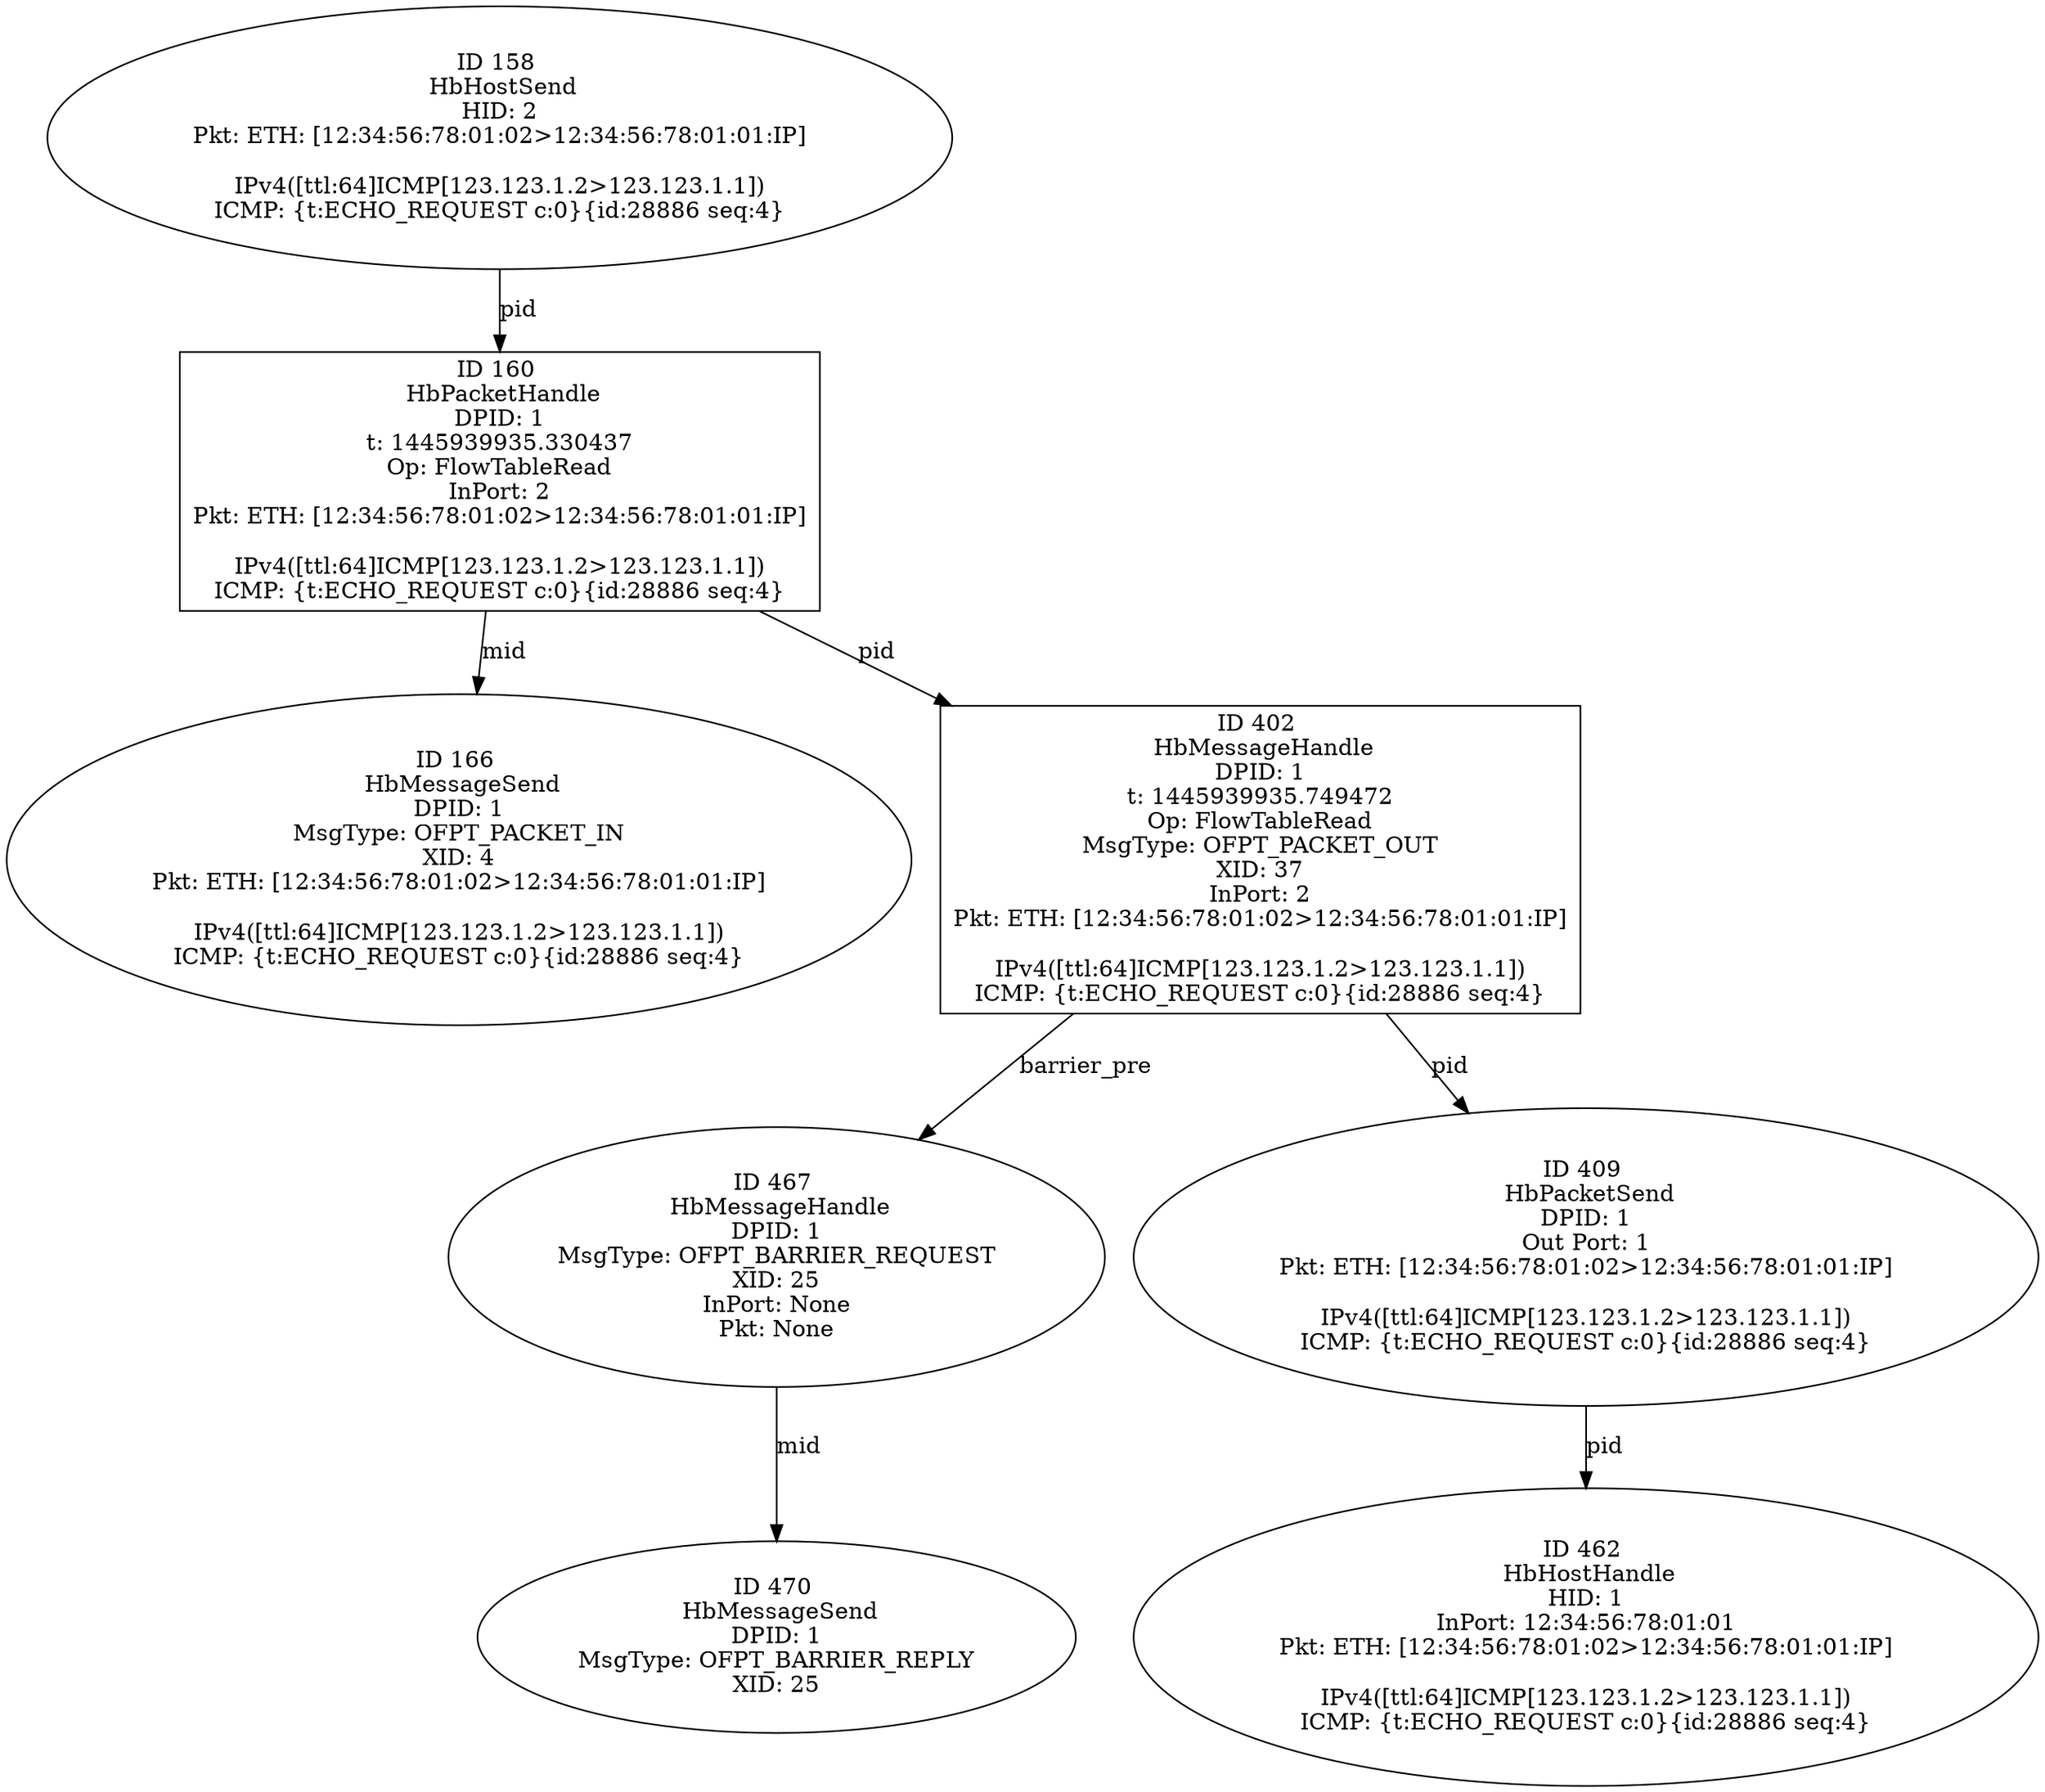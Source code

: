 strict digraph G {
160 [shape=box, event=<hb_events.HbPacketHandle object at 0x1077b8ad0>, label="ID 160 
 HbPacketHandle
DPID: 1
t: 1445939935.330437
Op: FlowTableRead
InPort: 2
Pkt: ETH: [12:34:56:78:01:02>12:34:56:78:01:01:IP]

IPv4([ttl:64]ICMP[123.123.1.2>123.123.1.1])
ICMP: {t:ECHO_REQUEST c:0}{id:28886 seq:4}"];
166 [shape=oval, event=<hb_events.HbMessageSend object at 0x1077bf2d0>, label="ID 166 
 HbMessageSend
DPID: 1
MsgType: OFPT_PACKET_IN
XID: 4
Pkt: ETH: [12:34:56:78:01:02>12:34:56:78:01:01:IP]

IPv4([ttl:64]ICMP[123.123.1.2>123.123.1.1])
ICMP: {t:ECHO_REQUEST c:0}{id:28886 seq:4}"];
462 [shape=oval, event=<hb_events.HbHostHandle object at 0x107877510>, label="ID 462 
 HbHostHandle
HID: 1
InPort: 12:34:56:78:01:01
Pkt: ETH: [12:34:56:78:01:02>12:34:56:78:01:01:IP]

IPv4([ttl:64]ICMP[123.123.1.2>123.123.1.1])
ICMP: {t:ECHO_REQUEST c:0}{id:28886 seq:4}"];
402 [shape=box, event=<hb_events.HbMessageHandle object at 0x10783c7d0>, label="ID 402 
 HbMessageHandle
DPID: 1
t: 1445939935.749472
Op: FlowTableRead
MsgType: OFPT_PACKET_OUT
XID: 37
InPort: 2
Pkt: ETH: [12:34:56:78:01:02>12:34:56:78:01:01:IP]

IPv4([ttl:64]ICMP[123.123.1.2>123.123.1.1])
ICMP: {t:ECHO_REQUEST c:0}{id:28886 seq:4}"];
467 [shape=oval, event=<hb_events.HbMessageHandle object at 0x10787cbd0>, label="ID 467 
 HbMessageHandle
DPID: 1
MsgType: OFPT_BARRIER_REQUEST
XID: 25
InPort: None
Pkt: None"];
470 [shape=oval, event=<hb_events.HbMessageSend object at 0x10787cc50>, label="ID 470 
 HbMessageSend
DPID: 1
MsgType: OFPT_BARRIER_REPLY
XID: 25"];
409 [shape=oval, event=<hb_events.HbPacketSend object at 0x10784a0d0>, label="ID 409 
 HbPacketSend
DPID: 1
Out Port: 1
Pkt: ETH: [12:34:56:78:01:02>12:34:56:78:01:01:IP]

IPv4([ttl:64]ICMP[123.123.1.2>123.123.1.1])
ICMP: {t:ECHO_REQUEST c:0}{id:28886 seq:4}"];
158 [shape=oval, event=<hb_events.HbHostSend object at 0x1077b1dd0>, label="ID 158 
 HbHostSend
HID: 2
Pkt: ETH: [12:34:56:78:01:02>12:34:56:78:01:01:IP]

IPv4([ttl:64]ICMP[123.123.1.2>123.123.1.1])
ICMP: {t:ECHO_REQUEST c:0}{id:28886 seq:4}"];
160 -> 402  [rel=pid, label=pid];
160 -> 166  [rel=mid, label=mid];
402 -> 409  [rel=pid, label=pid];
402 -> 467  [rel=barrier_pre, label=barrier_pre];
467 -> 470  [rel=mid, label=mid];
409 -> 462  [rel=pid, label=pid];
158 -> 160  [rel=pid, label=pid];
}
